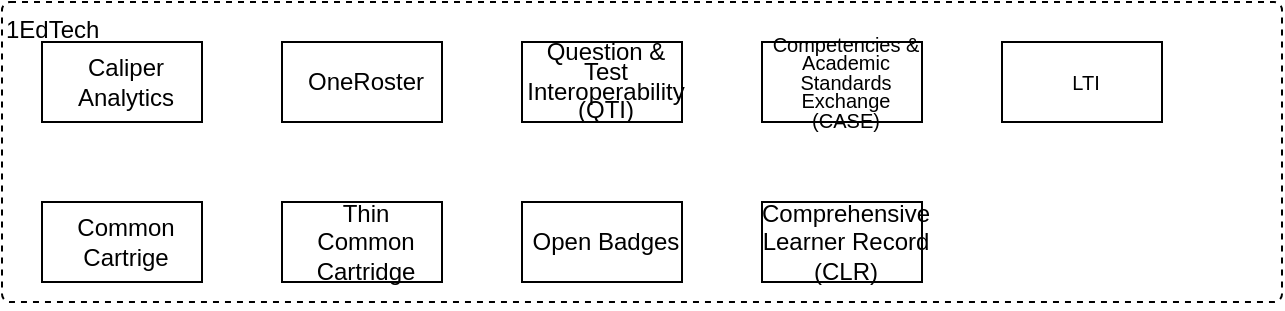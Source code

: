 <mxfile version="22.1.18" type="device">
  <diagram id="tFx8NVUHpEqBDBRQr2UT" name="Page-1">
    <mxGraphModel dx="794" dy="528" grid="1" gridSize="10" guides="1" tooltips="1" connect="1" arrows="1" fold="1" page="1" pageScale="1" pageWidth="850" pageHeight="1100" math="0" shadow="0">
      <root>
        <mxCell id="0" />
        <mxCell id="1" parent="0" />
        <mxCell id="EXMc8ctzeVNr-j2YEwkf-8" value="1EdTech" style="rounded=1;whiteSpace=wrap;html=1;dashed=1;arcSize=8;absoluteArcSize=1;align=left;verticalAlign=top;container=1;recursiveResize=0;" vertex="1" parent="1">
          <mxGeometry x="120" y="60" width="640" height="150" as="geometry" />
        </mxCell>
        <mxCell id="s9tLqinfn0IwJTN6Mwgx-1" value="Thin Common Cartridge" style="rounded=0;whiteSpace=wrap;html=1;spacingBottom=0;spacingLeft=4;" parent="EXMc8ctzeVNr-j2YEwkf-8" vertex="1">
          <mxGeometry x="140" y="100" width="80" height="40" as="geometry" />
        </mxCell>
        <mxCell id="EXMc8ctzeVNr-j2YEwkf-1" value="Open Badges" style="rounded=0;whiteSpace=wrap;html=1;spacingBottom=0;spacingLeft=4;" vertex="1" parent="EXMc8ctzeVNr-j2YEwkf-8">
          <mxGeometry x="260" y="100" width="80" height="40" as="geometry" />
        </mxCell>
        <mxCell id="EXMc8ctzeVNr-j2YEwkf-2" value="OneRoster" style="rounded=0;whiteSpace=wrap;html=1;spacingBottom=0;spacingLeft=4;" vertex="1" parent="EXMc8ctzeVNr-j2YEwkf-8">
          <mxGeometry x="140" y="20" width="80" height="40" as="geometry" />
        </mxCell>
        <mxCell id="EXMc8ctzeVNr-j2YEwkf-3" value="&lt;p style=&quot;line-height: 80%;&quot;&gt;Question &amp;amp; Test Interoperability (QTI)&lt;/p&gt;" style="rounded=0;whiteSpace=wrap;html=1;spacingBottom=0;spacingLeft=4;" vertex="1" parent="EXMc8ctzeVNr-j2YEwkf-8">
          <mxGeometry x="260" y="20" width="80" height="40" as="geometry" />
        </mxCell>
        <mxCell id="EXMc8ctzeVNr-j2YEwkf-4" value="&lt;p style=&quot;line-height: 120%;&quot;&gt;Comprehensive Learner Record (CLR)&lt;/p&gt;" style="rounded=0;whiteSpace=wrap;html=1;spacingBottom=0;spacingLeft=4;" vertex="1" parent="EXMc8ctzeVNr-j2YEwkf-8">
          <mxGeometry x="380" y="100" width="80" height="40" as="geometry" />
        </mxCell>
        <mxCell id="EXMc8ctzeVNr-j2YEwkf-5" value="&lt;p style=&quot;line-height: 80%;&quot;&gt;&lt;font style=&quot;font-size: 10px;&quot;&gt;Competencies &amp;amp; Academic Standards Exchange (CASE)&lt;/font&gt;&lt;/p&gt;" style="rounded=0;whiteSpace=wrap;html=1;spacingBottom=0;spacingLeft=4;spacing=0;" vertex="1" parent="EXMc8ctzeVNr-j2YEwkf-8">
          <mxGeometry x="380" y="20" width="80" height="40" as="geometry" />
        </mxCell>
        <mxCell id="EXMc8ctzeVNr-j2YEwkf-6" value="Caliper Analytics" style="rounded=0;whiteSpace=wrap;html=1;spacingBottom=0;spacingLeft=4;" vertex="1" parent="EXMc8ctzeVNr-j2YEwkf-8">
          <mxGeometry x="20" y="20" width="80" height="40" as="geometry" />
        </mxCell>
        <mxCell id="EXMc8ctzeVNr-j2YEwkf-7" value="Common Cartrige" style="rounded=0;whiteSpace=wrap;html=1;spacingBottom=0;spacingLeft=4;" vertex="1" parent="EXMc8ctzeVNr-j2YEwkf-8">
          <mxGeometry x="20" y="100" width="80" height="40" as="geometry" />
        </mxCell>
        <mxCell id="EXMc8ctzeVNr-j2YEwkf-9" value="&lt;p style=&quot;line-height: 80%;&quot;&gt;&lt;font style=&quot;font-size: 10px;&quot;&gt;LTI&lt;/font&gt;&lt;/p&gt;" style="rounded=0;whiteSpace=wrap;html=1;spacingBottom=0;spacingLeft=4;spacing=0;" vertex="1" parent="1">
          <mxGeometry x="620" y="80" width="80" height="40" as="geometry" />
        </mxCell>
      </root>
    </mxGraphModel>
  </diagram>
</mxfile>
